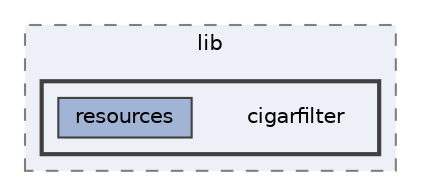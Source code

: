 digraph "build/lib/cigarfilter"
{
 // LATEX_PDF_SIZE
  bgcolor="transparent";
  edge [fontname=Helvetica,fontsize=10,labelfontname=Helvetica,labelfontsize=10];
  node [fontname=Helvetica,fontsize=10,shape=box,height=0.2,width=0.4];
  compound=true
  subgraph clusterdir_7a9c7094c62de71bbec4b12c7c975b93 {
    graph [ bgcolor="#edf0f7", pencolor="grey50", label="lib", fontname=Helvetica,fontsize=10 style="filled,dashed", URL="dir_7a9c7094c62de71bbec4b12c7c975b93.html",tooltip=""]
  subgraph clusterdir_6418a629ba7a8e6629f9b25e84a0ecab {
    graph [ bgcolor="#edf0f7", pencolor="grey25", label="", fontname=Helvetica,fontsize=10 style="filled,bold", URL="dir_6418a629ba7a8e6629f9b25e84a0ecab.html",tooltip=""]
    dir_6418a629ba7a8e6629f9b25e84a0ecab [shape=plaintext, label="cigarfilter"];
  dir_6a957bacf35c104981884caa43431da7 [label="resources", fillcolor="#a2b4d6", color="grey25", style="filled", URL="dir_6a957bacf35c104981884caa43431da7.html",tooltip=""];
  }
  }
}

